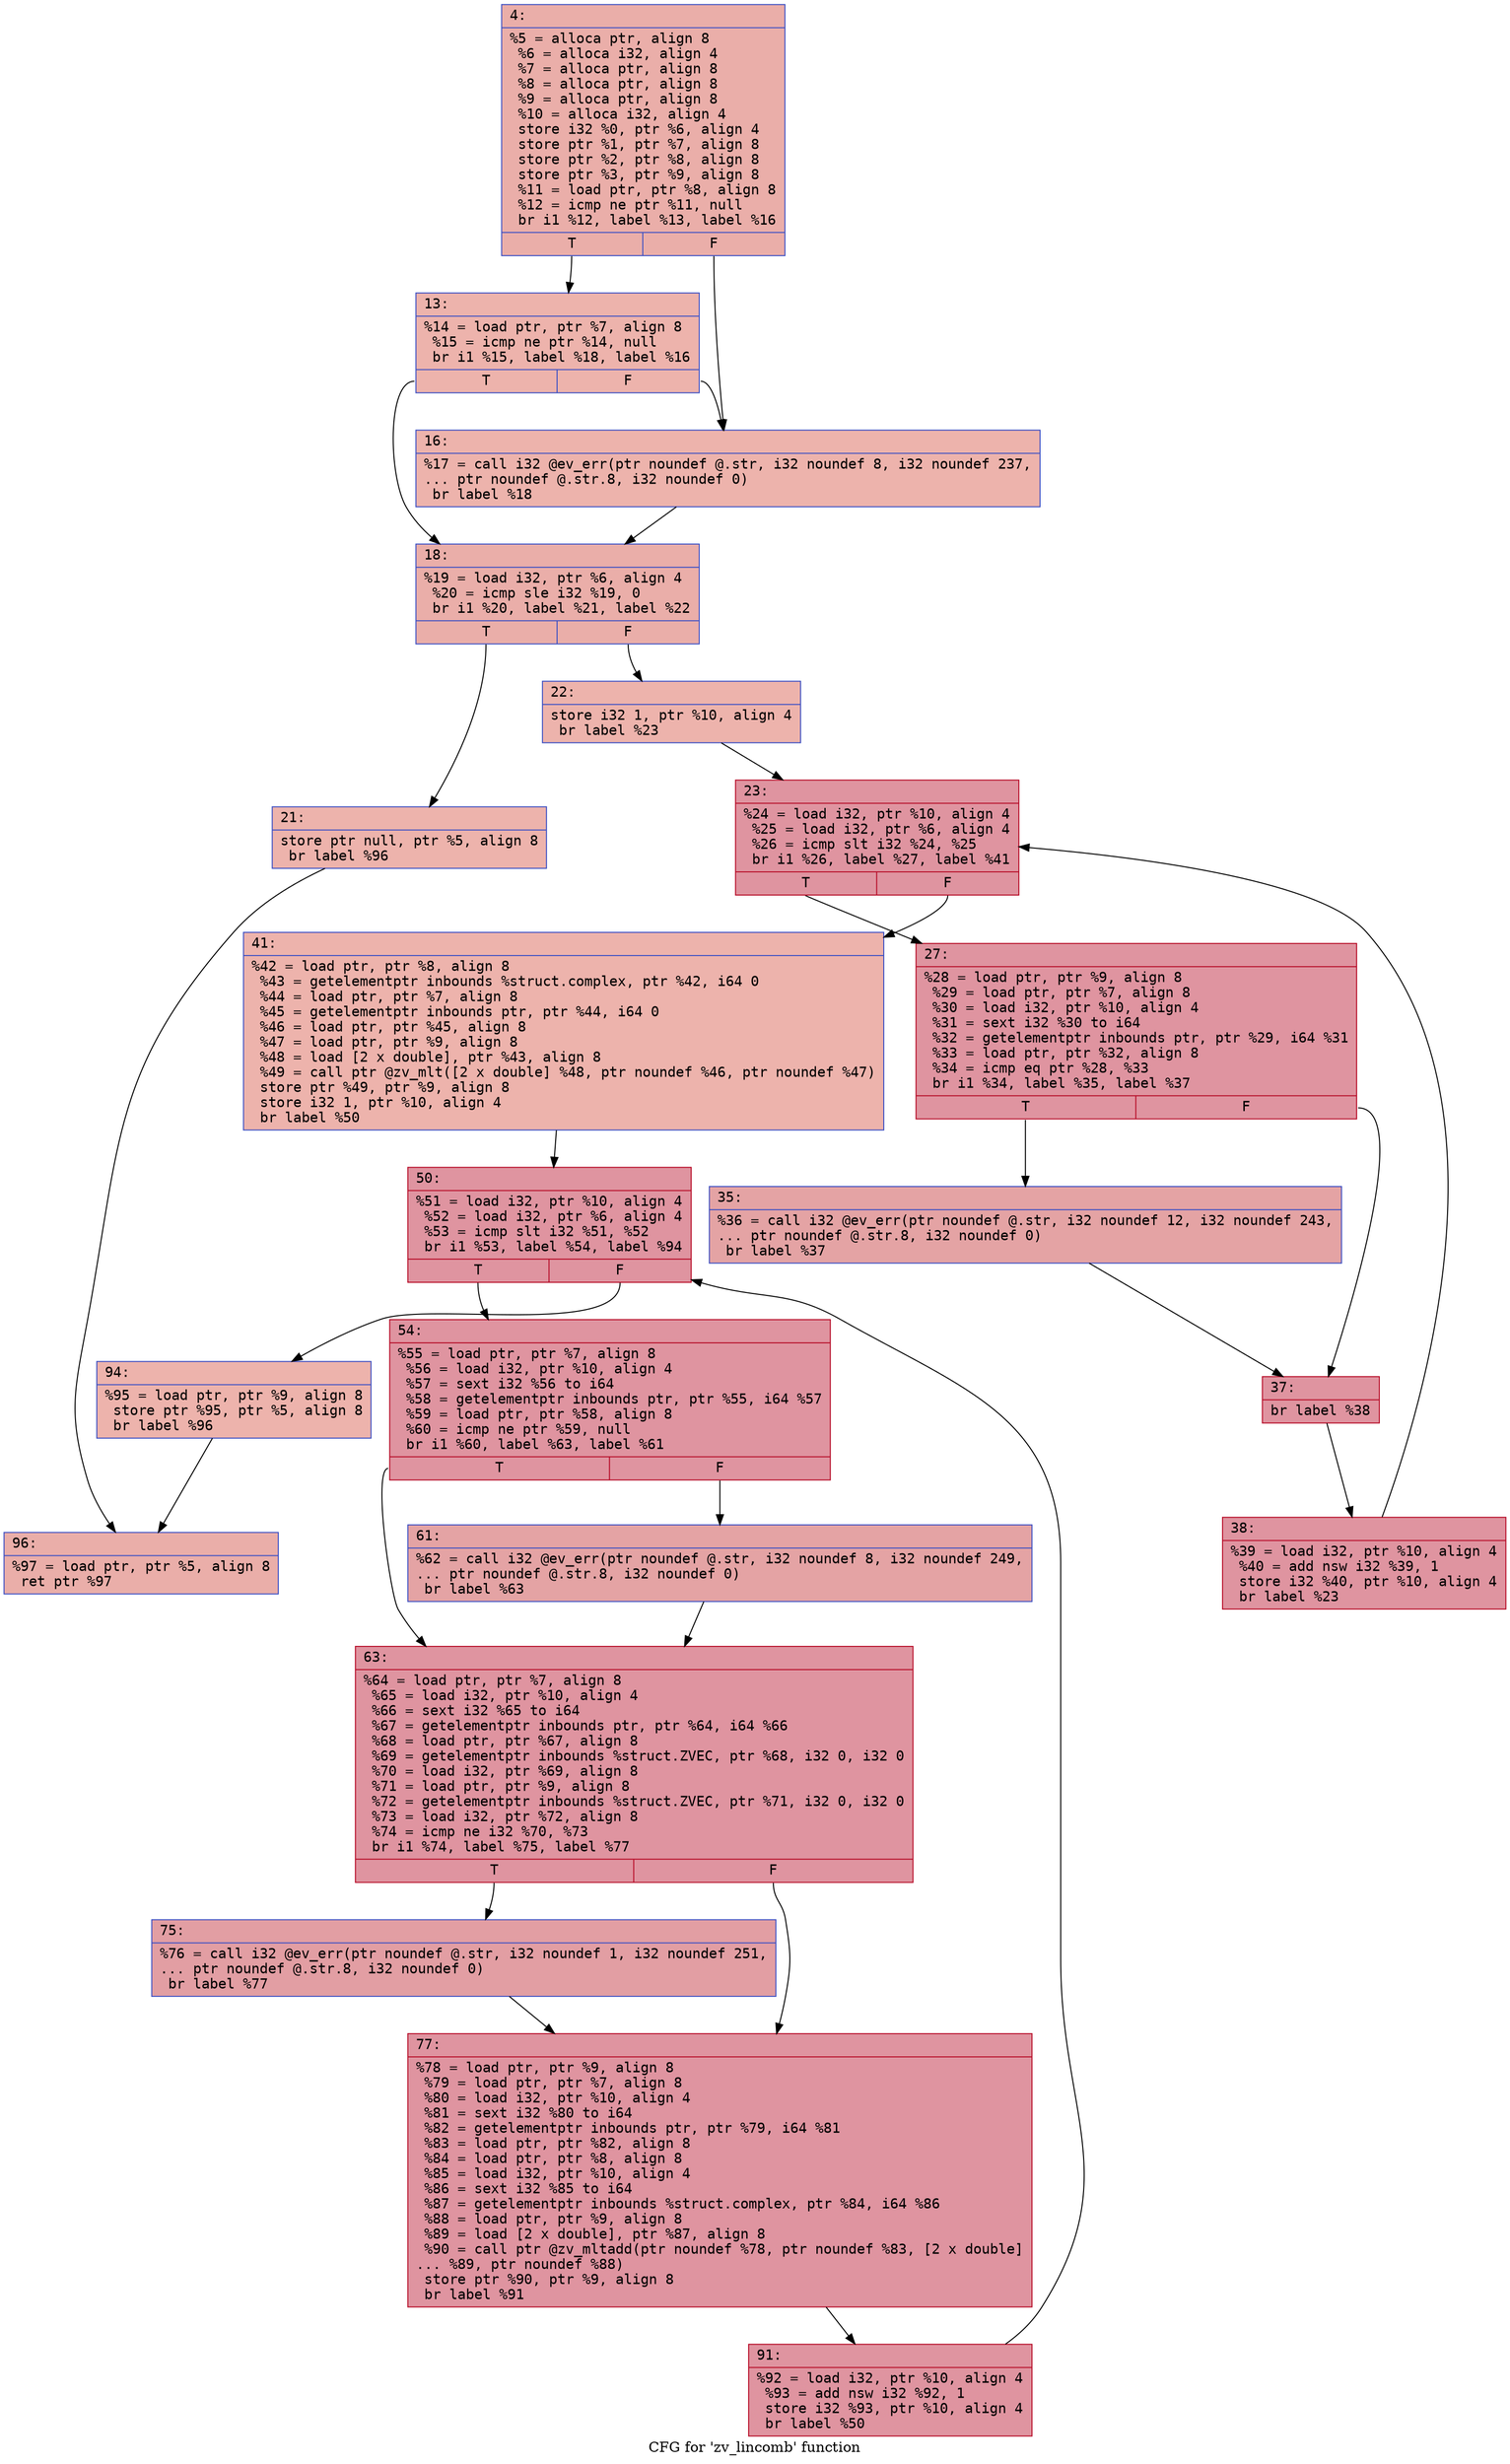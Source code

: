 digraph "CFG for 'zv_lincomb' function" {
	label="CFG for 'zv_lincomb' function";

	Node0x600000d8e8a0 [shape=record,color="#3d50c3ff", style=filled, fillcolor="#d0473d70" fontname="Courier",label="{4:\l|  %5 = alloca ptr, align 8\l  %6 = alloca i32, align 4\l  %7 = alloca ptr, align 8\l  %8 = alloca ptr, align 8\l  %9 = alloca ptr, align 8\l  %10 = alloca i32, align 4\l  store i32 %0, ptr %6, align 4\l  store ptr %1, ptr %7, align 8\l  store ptr %2, ptr %8, align 8\l  store ptr %3, ptr %9, align 8\l  %11 = load ptr, ptr %8, align 8\l  %12 = icmp ne ptr %11, null\l  br i1 %12, label %13, label %16\l|{<s0>T|<s1>F}}"];
	Node0x600000d8e8a0:s0 -> Node0x600000d8e8f0[tooltip="4 -> 13\nProbability 62.50%" ];
	Node0x600000d8e8a0:s1 -> Node0x600000d8e940[tooltip="4 -> 16\nProbability 37.50%" ];
	Node0x600000d8e8f0 [shape=record,color="#3d50c3ff", style=filled, fillcolor="#d6524470" fontname="Courier",label="{13:\l|  %14 = load ptr, ptr %7, align 8\l  %15 = icmp ne ptr %14, null\l  br i1 %15, label %18, label %16\l|{<s0>T|<s1>F}}"];
	Node0x600000d8e8f0:s0 -> Node0x600000d8e990[tooltip="13 -> 18\nProbability 62.50%" ];
	Node0x600000d8e8f0:s1 -> Node0x600000d8e940[tooltip="13 -> 16\nProbability 37.50%" ];
	Node0x600000d8e940 [shape=record,color="#3d50c3ff", style=filled, fillcolor="#d6524470" fontname="Courier",label="{16:\l|  %17 = call i32 @ev_err(ptr noundef @.str, i32 noundef 8, i32 noundef 237,\l... ptr noundef @.str.8, i32 noundef 0)\l  br label %18\l}"];
	Node0x600000d8e940 -> Node0x600000d8e990[tooltip="16 -> 18\nProbability 100.00%" ];
	Node0x600000d8e990 [shape=record,color="#3d50c3ff", style=filled, fillcolor="#d0473d70" fontname="Courier",label="{18:\l|  %19 = load i32, ptr %6, align 4\l  %20 = icmp sle i32 %19, 0\l  br i1 %20, label %21, label %22\l|{<s0>T|<s1>F}}"];
	Node0x600000d8e990:s0 -> Node0x600000d8e9e0[tooltip="18 -> 21\nProbability 50.00%" ];
	Node0x600000d8e990:s1 -> Node0x600000d8ea30[tooltip="18 -> 22\nProbability 50.00%" ];
	Node0x600000d8e9e0 [shape=record,color="#3d50c3ff", style=filled, fillcolor="#d6524470" fontname="Courier",label="{21:\l|  store ptr null, ptr %5, align 8\l  br label %96\l}"];
	Node0x600000d8e9e0 -> Node0x600000d8eee0[tooltip="21 -> 96\nProbability 100.00%" ];
	Node0x600000d8ea30 [shape=record,color="#3d50c3ff", style=filled, fillcolor="#d6524470" fontname="Courier",label="{22:\l|  store i32 1, ptr %10, align 4\l  br label %23\l}"];
	Node0x600000d8ea30 -> Node0x600000d8ea80[tooltip="22 -> 23\nProbability 100.00%" ];
	Node0x600000d8ea80 [shape=record,color="#b70d28ff", style=filled, fillcolor="#b70d2870" fontname="Courier",label="{23:\l|  %24 = load i32, ptr %10, align 4\l  %25 = load i32, ptr %6, align 4\l  %26 = icmp slt i32 %24, %25\l  br i1 %26, label %27, label %41\l|{<s0>T|<s1>F}}"];
	Node0x600000d8ea80:s0 -> Node0x600000d8ead0[tooltip="23 -> 27\nProbability 96.88%" ];
	Node0x600000d8ea80:s1 -> Node0x600000d8ec10[tooltip="23 -> 41\nProbability 3.12%" ];
	Node0x600000d8ead0 [shape=record,color="#b70d28ff", style=filled, fillcolor="#b70d2870" fontname="Courier",label="{27:\l|  %28 = load ptr, ptr %9, align 8\l  %29 = load ptr, ptr %7, align 8\l  %30 = load i32, ptr %10, align 4\l  %31 = sext i32 %30 to i64\l  %32 = getelementptr inbounds ptr, ptr %29, i64 %31\l  %33 = load ptr, ptr %32, align 8\l  %34 = icmp eq ptr %28, %33\l  br i1 %34, label %35, label %37\l|{<s0>T|<s1>F}}"];
	Node0x600000d8ead0:s0 -> Node0x600000d8eb20[tooltip="27 -> 35\nProbability 37.50%" ];
	Node0x600000d8ead0:s1 -> Node0x600000d8eb70[tooltip="27 -> 37\nProbability 62.50%" ];
	Node0x600000d8eb20 [shape=record,color="#3d50c3ff", style=filled, fillcolor="#c32e3170" fontname="Courier",label="{35:\l|  %36 = call i32 @ev_err(ptr noundef @.str, i32 noundef 12, i32 noundef 243,\l... ptr noundef @.str.8, i32 noundef 0)\l  br label %37\l}"];
	Node0x600000d8eb20 -> Node0x600000d8eb70[tooltip="35 -> 37\nProbability 100.00%" ];
	Node0x600000d8eb70 [shape=record,color="#b70d28ff", style=filled, fillcolor="#b70d2870" fontname="Courier",label="{37:\l|  br label %38\l}"];
	Node0x600000d8eb70 -> Node0x600000d8ebc0[tooltip="37 -> 38\nProbability 100.00%" ];
	Node0x600000d8ebc0 [shape=record,color="#b70d28ff", style=filled, fillcolor="#b70d2870" fontname="Courier",label="{38:\l|  %39 = load i32, ptr %10, align 4\l  %40 = add nsw i32 %39, 1\l  store i32 %40, ptr %10, align 4\l  br label %23\l}"];
	Node0x600000d8ebc0 -> Node0x600000d8ea80[tooltip="38 -> 23\nProbability 100.00%" ];
	Node0x600000d8ec10 [shape=record,color="#3d50c3ff", style=filled, fillcolor="#d6524470" fontname="Courier",label="{41:\l|  %42 = load ptr, ptr %8, align 8\l  %43 = getelementptr inbounds %struct.complex, ptr %42, i64 0\l  %44 = load ptr, ptr %7, align 8\l  %45 = getelementptr inbounds ptr, ptr %44, i64 0\l  %46 = load ptr, ptr %45, align 8\l  %47 = load ptr, ptr %9, align 8\l  %48 = load [2 x double], ptr %43, align 8\l  %49 = call ptr @zv_mlt([2 x double] %48, ptr noundef %46, ptr noundef %47)\l  store ptr %49, ptr %9, align 8\l  store i32 1, ptr %10, align 4\l  br label %50\l}"];
	Node0x600000d8ec10 -> Node0x600000d8ec60[tooltip="41 -> 50\nProbability 100.00%" ];
	Node0x600000d8ec60 [shape=record,color="#b70d28ff", style=filled, fillcolor="#b70d2870" fontname="Courier",label="{50:\l|  %51 = load i32, ptr %10, align 4\l  %52 = load i32, ptr %6, align 4\l  %53 = icmp slt i32 %51, %52\l  br i1 %53, label %54, label %94\l|{<s0>T|<s1>F}}"];
	Node0x600000d8ec60:s0 -> Node0x600000d8ecb0[tooltip="50 -> 54\nProbability 96.88%" ];
	Node0x600000d8ec60:s1 -> Node0x600000d8ee90[tooltip="50 -> 94\nProbability 3.12%" ];
	Node0x600000d8ecb0 [shape=record,color="#b70d28ff", style=filled, fillcolor="#b70d2870" fontname="Courier",label="{54:\l|  %55 = load ptr, ptr %7, align 8\l  %56 = load i32, ptr %10, align 4\l  %57 = sext i32 %56 to i64\l  %58 = getelementptr inbounds ptr, ptr %55, i64 %57\l  %59 = load ptr, ptr %58, align 8\l  %60 = icmp ne ptr %59, null\l  br i1 %60, label %63, label %61\l|{<s0>T|<s1>F}}"];
	Node0x600000d8ecb0:s0 -> Node0x600000d8ed50[tooltip="54 -> 63\nProbability 62.50%" ];
	Node0x600000d8ecb0:s1 -> Node0x600000d8ed00[tooltip="54 -> 61\nProbability 37.50%" ];
	Node0x600000d8ed00 [shape=record,color="#3d50c3ff", style=filled, fillcolor="#c32e3170" fontname="Courier",label="{61:\l|  %62 = call i32 @ev_err(ptr noundef @.str, i32 noundef 8, i32 noundef 249,\l... ptr noundef @.str.8, i32 noundef 0)\l  br label %63\l}"];
	Node0x600000d8ed00 -> Node0x600000d8ed50[tooltip="61 -> 63\nProbability 100.00%" ];
	Node0x600000d8ed50 [shape=record,color="#b70d28ff", style=filled, fillcolor="#b70d2870" fontname="Courier",label="{63:\l|  %64 = load ptr, ptr %7, align 8\l  %65 = load i32, ptr %10, align 4\l  %66 = sext i32 %65 to i64\l  %67 = getelementptr inbounds ptr, ptr %64, i64 %66\l  %68 = load ptr, ptr %67, align 8\l  %69 = getelementptr inbounds %struct.ZVEC, ptr %68, i32 0, i32 0\l  %70 = load i32, ptr %69, align 8\l  %71 = load ptr, ptr %9, align 8\l  %72 = getelementptr inbounds %struct.ZVEC, ptr %71, i32 0, i32 0\l  %73 = load i32, ptr %72, align 8\l  %74 = icmp ne i32 %70, %73\l  br i1 %74, label %75, label %77\l|{<s0>T|<s1>F}}"];
	Node0x600000d8ed50:s0 -> Node0x600000d8eda0[tooltip="63 -> 75\nProbability 50.00%" ];
	Node0x600000d8ed50:s1 -> Node0x600000d8edf0[tooltip="63 -> 77\nProbability 50.00%" ];
	Node0x600000d8eda0 [shape=record,color="#3d50c3ff", style=filled, fillcolor="#be242e70" fontname="Courier",label="{75:\l|  %76 = call i32 @ev_err(ptr noundef @.str, i32 noundef 1, i32 noundef 251,\l... ptr noundef @.str.8, i32 noundef 0)\l  br label %77\l}"];
	Node0x600000d8eda0 -> Node0x600000d8edf0[tooltip="75 -> 77\nProbability 100.00%" ];
	Node0x600000d8edf0 [shape=record,color="#b70d28ff", style=filled, fillcolor="#b70d2870" fontname="Courier",label="{77:\l|  %78 = load ptr, ptr %9, align 8\l  %79 = load ptr, ptr %7, align 8\l  %80 = load i32, ptr %10, align 4\l  %81 = sext i32 %80 to i64\l  %82 = getelementptr inbounds ptr, ptr %79, i64 %81\l  %83 = load ptr, ptr %82, align 8\l  %84 = load ptr, ptr %8, align 8\l  %85 = load i32, ptr %10, align 4\l  %86 = sext i32 %85 to i64\l  %87 = getelementptr inbounds %struct.complex, ptr %84, i64 %86\l  %88 = load ptr, ptr %9, align 8\l  %89 = load [2 x double], ptr %87, align 8\l  %90 = call ptr @zv_mltadd(ptr noundef %78, ptr noundef %83, [2 x double]\l... %89, ptr noundef %88)\l  store ptr %90, ptr %9, align 8\l  br label %91\l}"];
	Node0x600000d8edf0 -> Node0x600000d8ee40[tooltip="77 -> 91\nProbability 100.00%" ];
	Node0x600000d8ee40 [shape=record,color="#b70d28ff", style=filled, fillcolor="#b70d2870" fontname="Courier",label="{91:\l|  %92 = load i32, ptr %10, align 4\l  %93 = add nsw i32 %92, 1\l  store i32 %93, ptr %10, align 4\l  br label %50\l}"];
	Node0x600000d8ee40 -> Node0x600000d8ec60[tooltip="91 -> 50\nProbability 100.00%" ];
	Node0x600000d8ee90 [shape=record,color="#3d50c3ff", style=filled, fillcolor="#d6524470" fontname="Courier",label="{94:\l|  %95 = load ptr, ptr %9, align 8\l  store ptr %95, ptr %5, align 8\l  br label %96\l}"];
	Node0x600000d8ee90 -> Node0x600000d8eee0[tooltip="94 -> 96\nProbability 100.00%" ];
	Node0x600000d8eee0 [shape=record,color="#3d50c3ff", style=filled, fillcolor="#d0473d70" fontname="Courier",label="{96:\l|  %97 = load ptr, ptr %5, align 8\l  ret ptr %97\l}"];
}

